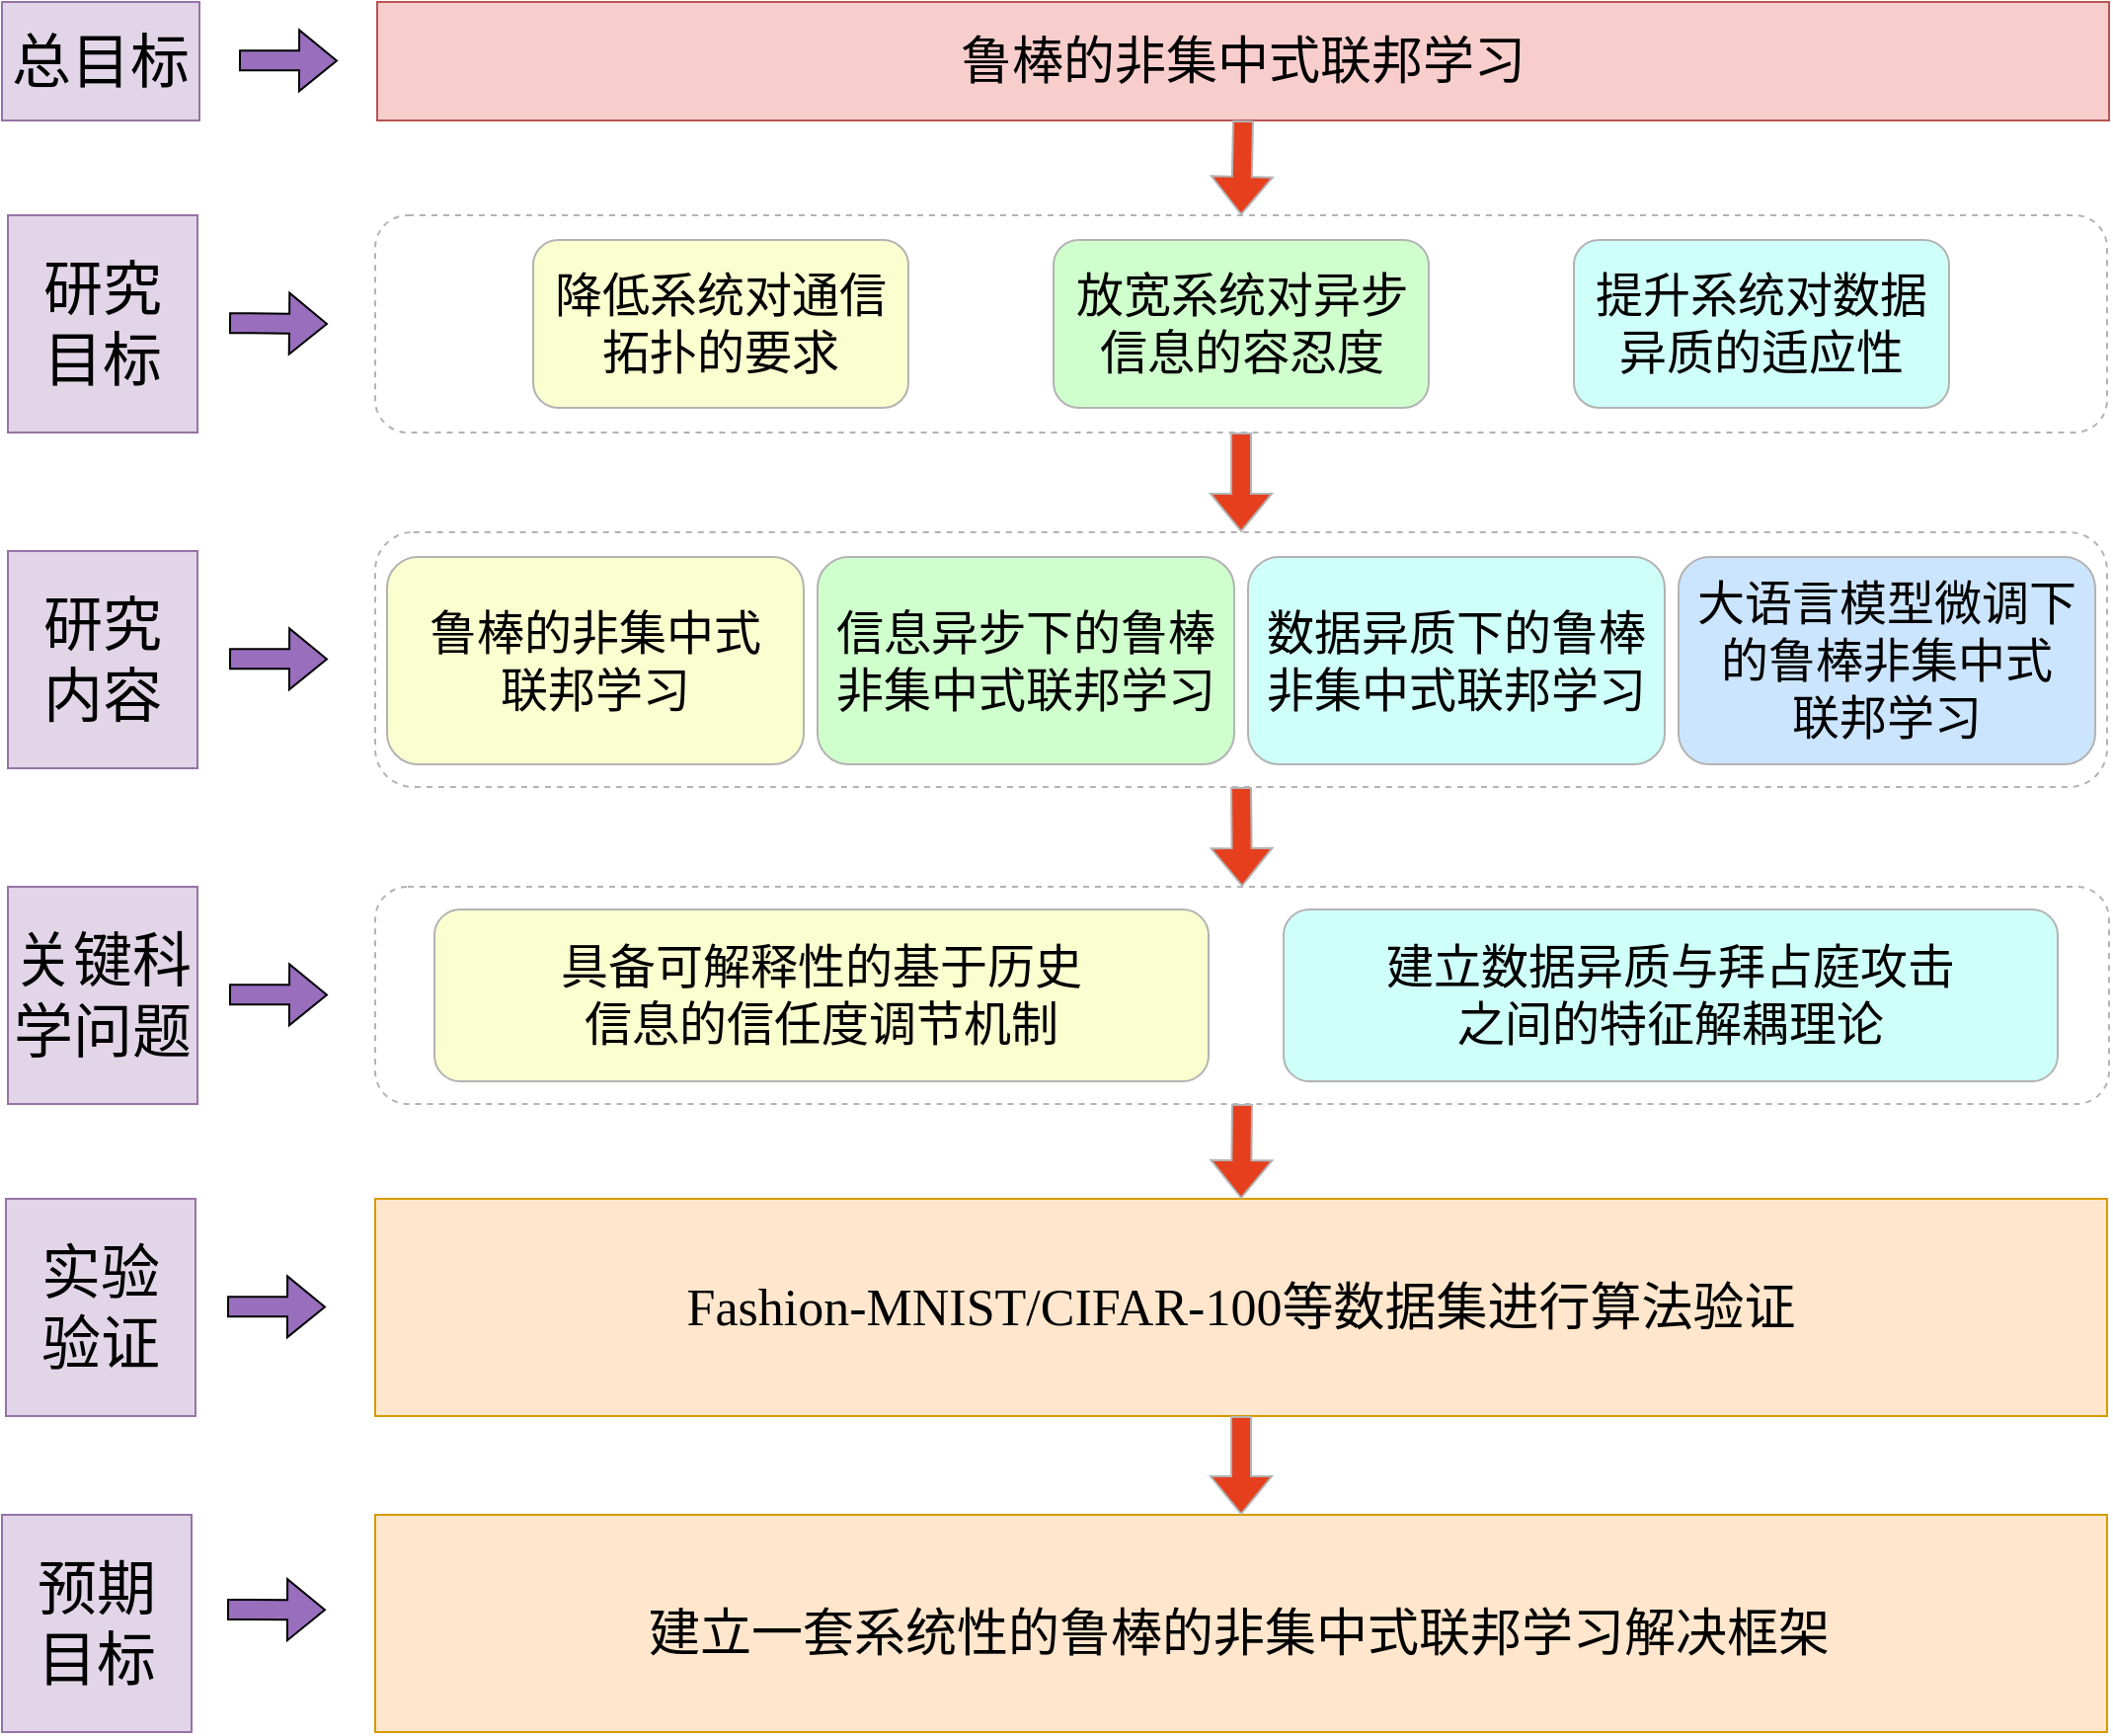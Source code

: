<mxfile version="26.1.0">
  <diagram name="第 1 页" id="CUIRnP8APS25mf9R00Ao">
    <mxGraphModel dx="2074" dy="1098" grid="0" gridSize="10" guides="1" tooltips="1" connect="1" arrows="1" fold="1" page="1" pageScale="1" pageWidth="827" pageHeight="1169" math="0" shadow="0">
      <root>
        <mxCell id="0" />
        <mxCell id="1" parent="0" />
        <mxCell id="aDKeScB1y4_EoyUzjA0F-9" value="&lt;font face=&quot;Times New Roman&quot; style=&quot;font-size: 30px;&quot;&gt;总目标&lt;/font&gt;" style="rounded=0;whiteSpace=wrap;html=1;fillColor=#e1d5e7;strokeColor=#9673a6;" parent="1" vertex="1">
          <mxGeometry x="0.001" y="120.003" width="100" height="60" as="geometry" />
        </mxCell>
        <mxCell id="aDKeScB1y4_EoyUzjA0F-10" value="" style="shape=flexArrow;endArrow=classic;html=1;rounded=0;fillColor=#986EBD;" parent="1" edge="1">
          <mxGeometry width="50" height="50" relative="1" as="geometry">
            <mxPoint x="120.001" y="149.583" as="sourcePoint" />
            <mxPoint x="170.001" y="149.753" as="targetPoint" />
          </mxGeometry>
        </mxCell>
        <mxCell id="aDKeScB1y4_EoyUzjA0F-11" value="&lt;font style=&quot;font-size: 26px;&quot; face=&quot;Times New Roman&quot;&gt;鲁棒的非集中式联邦学习&lt;/font&gt;" style="rounded=0;whiteSpace=wrap;html=1;fillColor=#f8cecc;strokeColor=#b85450;fillStyle=auto;" parent="1" vertex="1">
          <mxGeometry x="190.001" y="120.003" width="877" height="60" as="geometry" />
        </mxCell>
        <mxCell id="aDKeScB1y4_EoyUzjA0F-12" value="&lt;font style=&quot;font-size: 30px;&quot; face=&quot;Times New Roman&quot;&gt;研究&lt;/font&gt;&lt;div&gt;&lt;font style=&quot;font-size: 30px;&quot; face=&quot;Times New Roman&quot;&gt;目标&lt;/font&gt;&lt;/div&gt;" style="rounded=0;whiteSpace=wrap;html=1;fillColor=#e1d5e7;strokeColor=#9673a6;" parent="1" vertex="1">
          <mxGeometry x="3.001" y="228.003" width="96" height="110" as="geometry" />
        </mxCell>
        <mxCell id="aDKeScB1y4_EoyUzjA0F-13" value="&lt;font style=&quot;font-size: 30px;&quot; face=&quot;Times New Roman&quot;&gt;研究&lt;/font&gt;&lt;div&gt;&lt;font face=&quot;Times New Roman&quot;&gt;&lt;span style=&quot;font-size: 30px;&quot;&gt;内容&lt;/span&gt;&lt;/font&gt;&lt;/div&gt;" style="rounded=0;whiteSpace=wrap;html=1;fillColor=#e1d5e7;strokeColor=#9673a6;" parent="1" vertex="1">
          <mxGeometry x="3.001" y="398.003" width="96" height="110" as="geometry" />
        </mxCell>
        <mxCell id="aDKeScB1y4_EoyUzjA0F-14" value="&lt;font face=&quot;Times New Roman&quot;&gt;&lt;span style=&quot;font-size: 30px;&quot;&gt;关键科学问题&lt;/span&gt;&lt;/font&gt;" style="rounded=0;whiteSpace=wrap;html=1;fillColor=#e1d5e7;strokeColor=#9673a6;" parent="1" vertex="1">
          <mxGeometry x="3.001" y="568.003" width="96" height="110" as="geometry" />
        </mxCell>
        <mxCell id="aDKeScB1y4_EoyUzjA0F-15" value="&lt;font face=&quot;Times New Roman&quot;&gt;&lt;span style=&quot;font-size: 30px;&quot;&gt;预期&lt;/span&gt;&lt;/font&gt;&lt;div&gt;&lt;font face=&quot;Times New Roman&quot;&gt;&lt;span style=&quot;font-size: 30px;&quot;&gt;目标&lt;/span&gt;&lt;/font&gt;&lt;/div&gt;" style="rounded=0;whiteSpace=wrap;html=1;fillColor=#e1d5e7;strokeColor=#9673a6;" parent="1" vertex="1">
          <mxGeometry x="0.001" y="886.003" width="96" height="110" as="geometry" />
        </mxCell>
        <mxCell id="aDKeScB1y4_EoyUzjA0F-16" value="&lt;font face=&quot;Times New Roman&quot;&gt;&lt;span style=&quot;font-size: 30px;&quot;&gt;实验&lt;/span&gt;&lt;/font&gt;&lt;div&gt;&lt;font face=&quot;Times New Roman&quot;&gt;&lt;span style=&quot;font-size: 30px;&quot;&gt;验证&lt;/span&gt;&lt;/font&gt;&lt;/div&gt;" style="rounded=0;whiteSpace=wrap;html=1;fillColor=#e1d5e7;strokeColor=#9673a6;" parent="1" vertex="1">
          <mxGeometry x="2.001" y="726.003" width="96" height="110" as="geometry" />
        </mxCell>
        <mxCell id="aDKeScB1y4_EoyUzjA0F-17" value="" style="shape=flexArrow;endArrow=classic;html=1;rounded=0;fillColor=#986EBD;" parent="1" edge="1">
          <mxGeometry width="50" height="50" relative="1" as="geometry">
            <mxPoint x="115.001" y="282.583" as="sourcePoint" />
            <mxPoint x="165.001" y="283.003" as="targetPoint" />
          </mxGeometry>
        </mxCell>
        <mxCell id="aDKeScB1y4_EoyUzjA0F-18" value="" style="shape=flexArrow;endArrow=classic;html=1;rounded=0;fillColor=#986EBD;" parent="1" edge="1">
          <mxGeometry width="50" height="50" relative="1" as="geometry">
            <mxPoint x="115.001" y="452.583" as="sourcePoint" />
            <mxPoint x="165.001" y="452.753" as="targetPoint" />
          </mxGeometry>
        </mxCell>
        <mxCell id="aDKeScB1y4_EoyUzjA0F-19" value="" style="shape=flexArrow;endArrow=classic;html=1;rounded=0;fillColor=#986EBD;" parent="1" edge="1">
          <mxGeometry width="50" height="50" relative="1" as="geometry">
            <mxPoint x="115.001" y="622.583" as="sourcePoint" />
            <mxPoint x="165.001" y="622.753" as="targetPoint" />
          </mxGeometry>
        </mxCell>
        <mxCell id="aDKeScB1y4_EoyUzjA0F-20" value="" style="shape=flexArrow;endArrow=classic;html=1;rounded=0;fillColor=#986EBD;" parent="1" edge="1">
          <mxGeometry width="50" height="50" relative="1" as="geometry">
            <mxPoint x="114.001" y="780.583" as="sourcePoint" />
            <mxPoint x="164.001" y="780.753" as="targetPoint" />
          </mxGeometry>
        </mxCell>
        <mxCell id="aDKeScB1y4_EoyUzjA0F-21" value="" style="shape=flexArrow;endArrow=classic;html=1;rounded=0;fillColor=#986EBD;" parent="1" edge="1">
          <mxGeometry width="50" height="50" relative="1" as="geometry">
            <mxPoint x="114.001" y="934.003" as="sourcePoint" />
            <mxPoint x="164.001" y="934.173" as="targetPoint" />
          </mxGeometry>
        </mxCell>
        <mxCell id="aDKeScB1y4_EoyUzjA0F-22" value="" style="rounded=1;whiteSpace=wrap;html=1;strokeColor=#B3B3B3;dashed=1;" parent="1" vertex="1">
          <mxGeometry x="189" y="228" width="877" height="110" as="geometry" />
        </mxCell>
        <mxCell id="aDKeScB1y4_EoyUzjA0F-23" value="&lt;font style=&quot;font-size: 24px;&quot; face=&quot;Times New Roman&quot;&gt;降低系统对通信拓扑的要求&lt;/font&gt;" style="rounded=1;whiteSpace=wrap;html=1;fillColor=#F9FFCF;strokeColor=#B3B3B3;" parent="1" vertex="1">
          <mxGeometry x="269.001" y="240.503" width="190" height="85" as="geometry" />
        </mxCell>
        <mxCell id="aDKeScB1y4_EoyUzjA0F-24" value="&lt;font size=&quot;5&quot; face=&quot;Times New Roman&quot;&gt;放宽系统对异步信息的容忍度&lt;/font&gt;" style="rounded=1;whiteSpace=wrap;html=1;fillColor=#CFFFCC;strokeColor=#B3B3B3;" parent="1" vertex="1">
          <mxGeometry x="532.501" y="240.503" width="190" height="85" as="geometry" />
        </mxCell>
        <mxCell id="aDKeScB1y4_EoyUzjA0F-25" value="&lt;font size=&quot;5&quot; face=&quot;Times New Roman&quot;&gt;提升系统对数据异质的适应性&lt;/font&gt;" style="rounded=1;whiteSpace=wrap;html=1;fillColor=#CFFFF9;strokeColor=#B3B3B3;" parent="1" vertex="1">
          <mxGeometry x="796.001" y="240.503" width="190" height="85" as="geometry" />
        </mxCell>
        <mxCell id="aDKeScB1y4_EoyUzjA0F-26" value="" style="rounded=1;whiteSpace=wrap;html=1;strokeColor=#B3B3B3;dashed=1;" parent="1" vertex="1">
          <mxGeometry x="189" y="388.5" width="877" height="129" as="geometry" />
        </mxCell>
        <mxCell id="aDKeScB1y4_EoyUzjA0F-27" value="&lt;font size=&quot;5&quot; face=&quot;Times New Roman&quot;&gt;鲁棒的非集中式&lt;/font&gt;&lt;div&gt;&lt;font size=&quot;5&quot; face=&quot;Times New Roman&quot;&gt;联邦学习&lt;/font&gt;&lt;/div&gt;" style="rounded=1;whiteSpace=wrap;html=1;fillColor=#F9FFCF;strokeColor=#B3B3B3;" parent="1" vertex="1">
          <mxGeometry x="195.001" y="401.003" width="211" height="105" as="geometry" />
        </mxCell>
        <mxCell id="aDKeScB1y4_EoyUzjA0F-28" value="&lt;span style=&quot;font-family: &amp;quot;Times New Roman&amp;quot;; font-size: x-large;&quot;&gt;信息异步下的鲁棒非集中式联邦学习&lt;/span&gt;" style="rounded=1;whiteSpace=wrap;html=1;fillColor=#CFFFCC;strokeColor=#B3B3B3;" parent="1" vertex="1">
          <mxGeometry x="413" y="401" width="211" height="105" as="geometry" />
        </mxCell>
        <mxCell id="aDKeScB1y4_EoyUzjA0F-29" value="&lt;span style=&quot;font-family: &amp;quot;Times New Roman&amp;quot;; font-size: x-large;&quot;&gt;数据异质下的鲁棒非集中式联邦学习&lt;/span&gt;" style="rounded=1;whiteSpace=wrap;html=1;fillColor=#CFFFF9;strokeColor=#B3B3B3;" parent="1" vertex="1">
          <mxGeometry x="631" y="401" width="211" height="105" as="geometry" />
        </mxCell>
        <mxCell id="aDKeScB1y4_EoyUzjA0F-30" value="" style="rounded=1;whiteSpace=wrap;html=1;strokeColor=#B3B3B3;dashed=1;" parent="1" vertex="1">
          <mxGeometry x="189" y="568" width="878" height="110" as="geometry" />
        </mxCell>
        <mxCell id="aDKeScB1y4_EoyUzjA0F-31" value="&lt;div&gt;&lt;font style=&quot;font-size: 24px;&quot; face=&quot;Times New Roman&quot;&gt;具备可解释性的基于&lt;/font&gt;&lt;span style=&quot;font-size: 24px; font-family: &amp;quot;Times New Roman&amp;quot;; background-color: transparent; color: light-dark(rgb(0, 0, 0), rgb(255, 255, 255));&quot;&gt;历史&lt;/span&gt;&lt;/div&gt;&lt;div&gt;&lt;span style=&quot;font-size: 24px; font-family: &amp;quot;Times New Roman&amp;quot;; background-color: transparent; color: light-dark(rgb(0, 0, 0), rgb(255, 255, 255));&quot;&gt;信息的信任度调节机制&lt;/span&gt;&lt;/div&gt;" style="rounded=1;whiteSpace=wrap;html=1;fillColor=#F9FFCF;strokeColor=#B3B3B3;" parent="1" vertex="1">
          <mxGeometry x="219" y="579.5" width="392" height="87" as="geometry" />
        </mxCell>
        <mxCell id="aDKeScB1y4_EoyUzjA0F-33" value="&lt;span style=&quot;font-family: &amp;quot;Times New Roman&amp;quot;; font-size: 24.0px;&quot;&gt;建立数据异质与拜占庭攻击&lt;/span&gt;&lt;div&gt;&lt;span style=&quot;font-family: &amp;quot;Times New Roman&amp;quot;; font-size: 24.0px;&quot;&gt;之间的特征解耦理论&lt;/span&gt;&lt;/div&gt;" style="rounded=1;whiteSpace=wrap;html=1;fillColor=#CFFFF9;strokeColor=#B3B3B3;" parent="1" vertex="1">
          <mxGeometry x="649" y="579.5" width="392" height="87" as="geometry" />
        </mxCell>
        <mxCell id="aDKeScB1y4_EoyUzjA0F-34" value="&lt;font style=&quot;font-size: 26px;&quot;&gt;&lt;span style=&quot;font-family: &amp;quot;Times New Roman&amp;quot;;&quot;&gt;Fashion-MNIST/CIFAR-100等数据集&lt;/span&gt;&lt;span style=&quot;font-family: &amp;quot;Times New Roman&amp;quot;; background-color: transparent; color: light-dark(rgb(0, 0, 0), rgb(255, 255, 255));&quot;&gt;进行算法验证&lt;/span&gt;&lt;/font&gt;" style="rounded=0;whiteSpace=wrap;html=1;fillColor=#ffe6cc;strokeColor=#d79b00;" parent="1" vertex="1">
          <mxGeometry x="189" y="726" width="877" height="110" as="geometry" />
        </mxCell>
        <mxCell id="aDKeScB1y4_EoyUzjA0F-35" value="&lt;div&gt;&lt;br&gt;&lt;/div&gt;" style="rounded=0;whiteSpace=wrap;html=1;fillColor=#ffe6cc;strokeColor=#d79b00;" parent="1" vertex="1">
          <mxGeometry x="189.001" y="886.003" width="877" height="110" as="geometry" />
        </mxCell>
        <mxCell id="aDKeScB1y4_EoyUzjA0F-37" value="" style="shape=flexArrow;endArrow=classic;html=1;rounded=0;exitX=0.5;exitY=1;exitDx=0;exitDy=0;fillColor=#E63F1E;strokeColor=#B3B3B3;entryX=0.5;entryY=0;entryDx=0;entryDy=0;" parent="1" source="aDKeScB1y4_EoyUzjA0F-11" edge="1" target="aDKeScB1y4_EoyUzjA0F-22">
          <mxGeometry width="50" height="50" relative="1" as="geometry">
            <mxPoint x="486.001" y="190.003" as="sourcePoint" />
            <mxPoint x="486.001" y="230.003" as="targetPoint" />
          </mxGeometry>
        </mxCell>
        <mxCell id="aDKeScB1y4_EoyUzjA0F-38" value="" style="shape=flexArrow;endArrow=classic;html=1;rounded=0;fillColor=#E63F1E;strokeColor=#B3B3B3;exitX=0.5;exitY=1;exitDx=0;exitDy=0;entryX=0.5;entryY=0;entryDx=0;entryDy=0;" parent="1" edge="1" target="aDKeScB1y4_EoyUzjA0F-26" source="aDKeScB1y4_EoyUzjA0F-22">
          <mxGeometry width="50" height="50" relative="1" as="geometry">
            <mxPoint x="627.001" y="355.003" as="sourcePoint" />
            <mxPoint x="627.001" y="391.003" as="targetPoint" />
          </mxGeometry>
        </mxCell>
        <mxCell id="aDKeScB1y4_EoyUzjA0F-39" value="" style="shape=flexArrow;endArrow=classic;html=1;rounded=0;fillColor=#E63F1E;strokeColor=#B3B3B3;exitX=0.5;exitY=1;exitDx=0;exitDy=0;entryX=0.5;entryY=0;entryDx=0;entryDy=0;" parent="1" edge="1" target="aDKeScB1y4_EoyUzjA0F-30" source="aDKeScB1y4_EoyUzjA0F-26">
          <mxGeometry width="50" height="50" relative="1" as="geometry">
            <mxPoint x="624.001" y="522.003" as="sourcePoint" />
            <mxPoint x="624.001" y="558.003" as="targetPoint" />
          </mxGeometry>
        </mxCell>
        <mxCell id="aDKeScB1y4_EoyUzjA0F-40" value="" style="shape=flexArrow;endArrow=classic;html=1;rounded=0;fillColor=#E63F1E;strokeColor=#B3B3B3;exitX=0.5;exitY=1;exitDx=0;exitDy=0;entryX=0.5;entryY=0;entryDx=0;entryDy=0;" parent="1" edge="1" target="aDKeScB1y4_EoyUzjA0F-34" source="aDKeScB1y4_EoyUzjA0F-30">
          <mxGeometry width="50" height="50" relative="1" as="geometry">
            <mxPoint x="631.001" y="695.003" as="sourcePoint" />
            <mxPoint x="631.001" y="731.003" as="targetPoint" />
          </mxGeometry>
        </mxCell>
        <mxCell id="aDKeScB1y4_EoyUzjA0F-41" value="" style="shape=flexArrow;endArrow=classic;html=1;rounded=0;exitX=0.5;exitY=1;exitDx=0;exitDy=0;fillColor=#E63F1E;strokeColor=#B3B3B3;entryX=0.5;entryY=0;entryDx=0;entryDy=0;" parent="1" edge="1" target="aDKeScB1y4_EoyUzjA0F-35" source="aDKeScB1y4_EoyUzjA0F-34">
          <mxGeometry width="50" height="50" relative="1" as="geometry">
            <mxPoint x="617.361" y="842.313" as="sourcePoint" />
            <mxPoint x="617.001" y="886.003" as="targetPoint" />
          </mxGeometry>
        </mxCell>
        <mxCell id="aDKeScB1y4_EoyUzjA0F-42" value="&lt;div&gt;&lt;font face=&quot;Times New Roman&quot;&gt;&lt;span style=&quot;font-size: 26px;&quot;&gt;建立一套系统性的鲁棒的非集中式联邦学习解决框架&lt;/span&gt;&lt;/font&gt;&lt;/div&gt;" style="text;html=1;align=center;verticalAlign=middle;whiteSpace=wrap;rounded=0;" parent="1" vertex="1">
          <mxGeometry x="188.001" y="931.003" width="877" height="30" as="geometry" />
        </mxCell>
        <mxCell id="40GSvqzJZV5A0AbQHkRz-1" value="&lt;span style=&quot;font-family: &amp;quot;Times New Roman&amp;quot;; font-size: x-large;&quot;&gt;大语言模型微调下的鲁棒非集中式&lt;/span&gt;&lt;div&gt;&lt;span style=&quot;font-family: &amp;quot;Times New Roman&amp;quot;; font-size: x-large;&quot;&gt;联邦学习&lt;/span&gt;&lt;/div&gt;" style="rounded=1;whiteSpace=wrap;html=1;fillColor=#CCE5FF;strokeColor=#B3B3B3;" vertex="1" parent="1">
          <mxGeometry x="849" y="401" width="211" height="105" as="geometry" />
        </mxCell>
      </root>
    </mxGraphModel>
  </diagram>
</mxfile>
